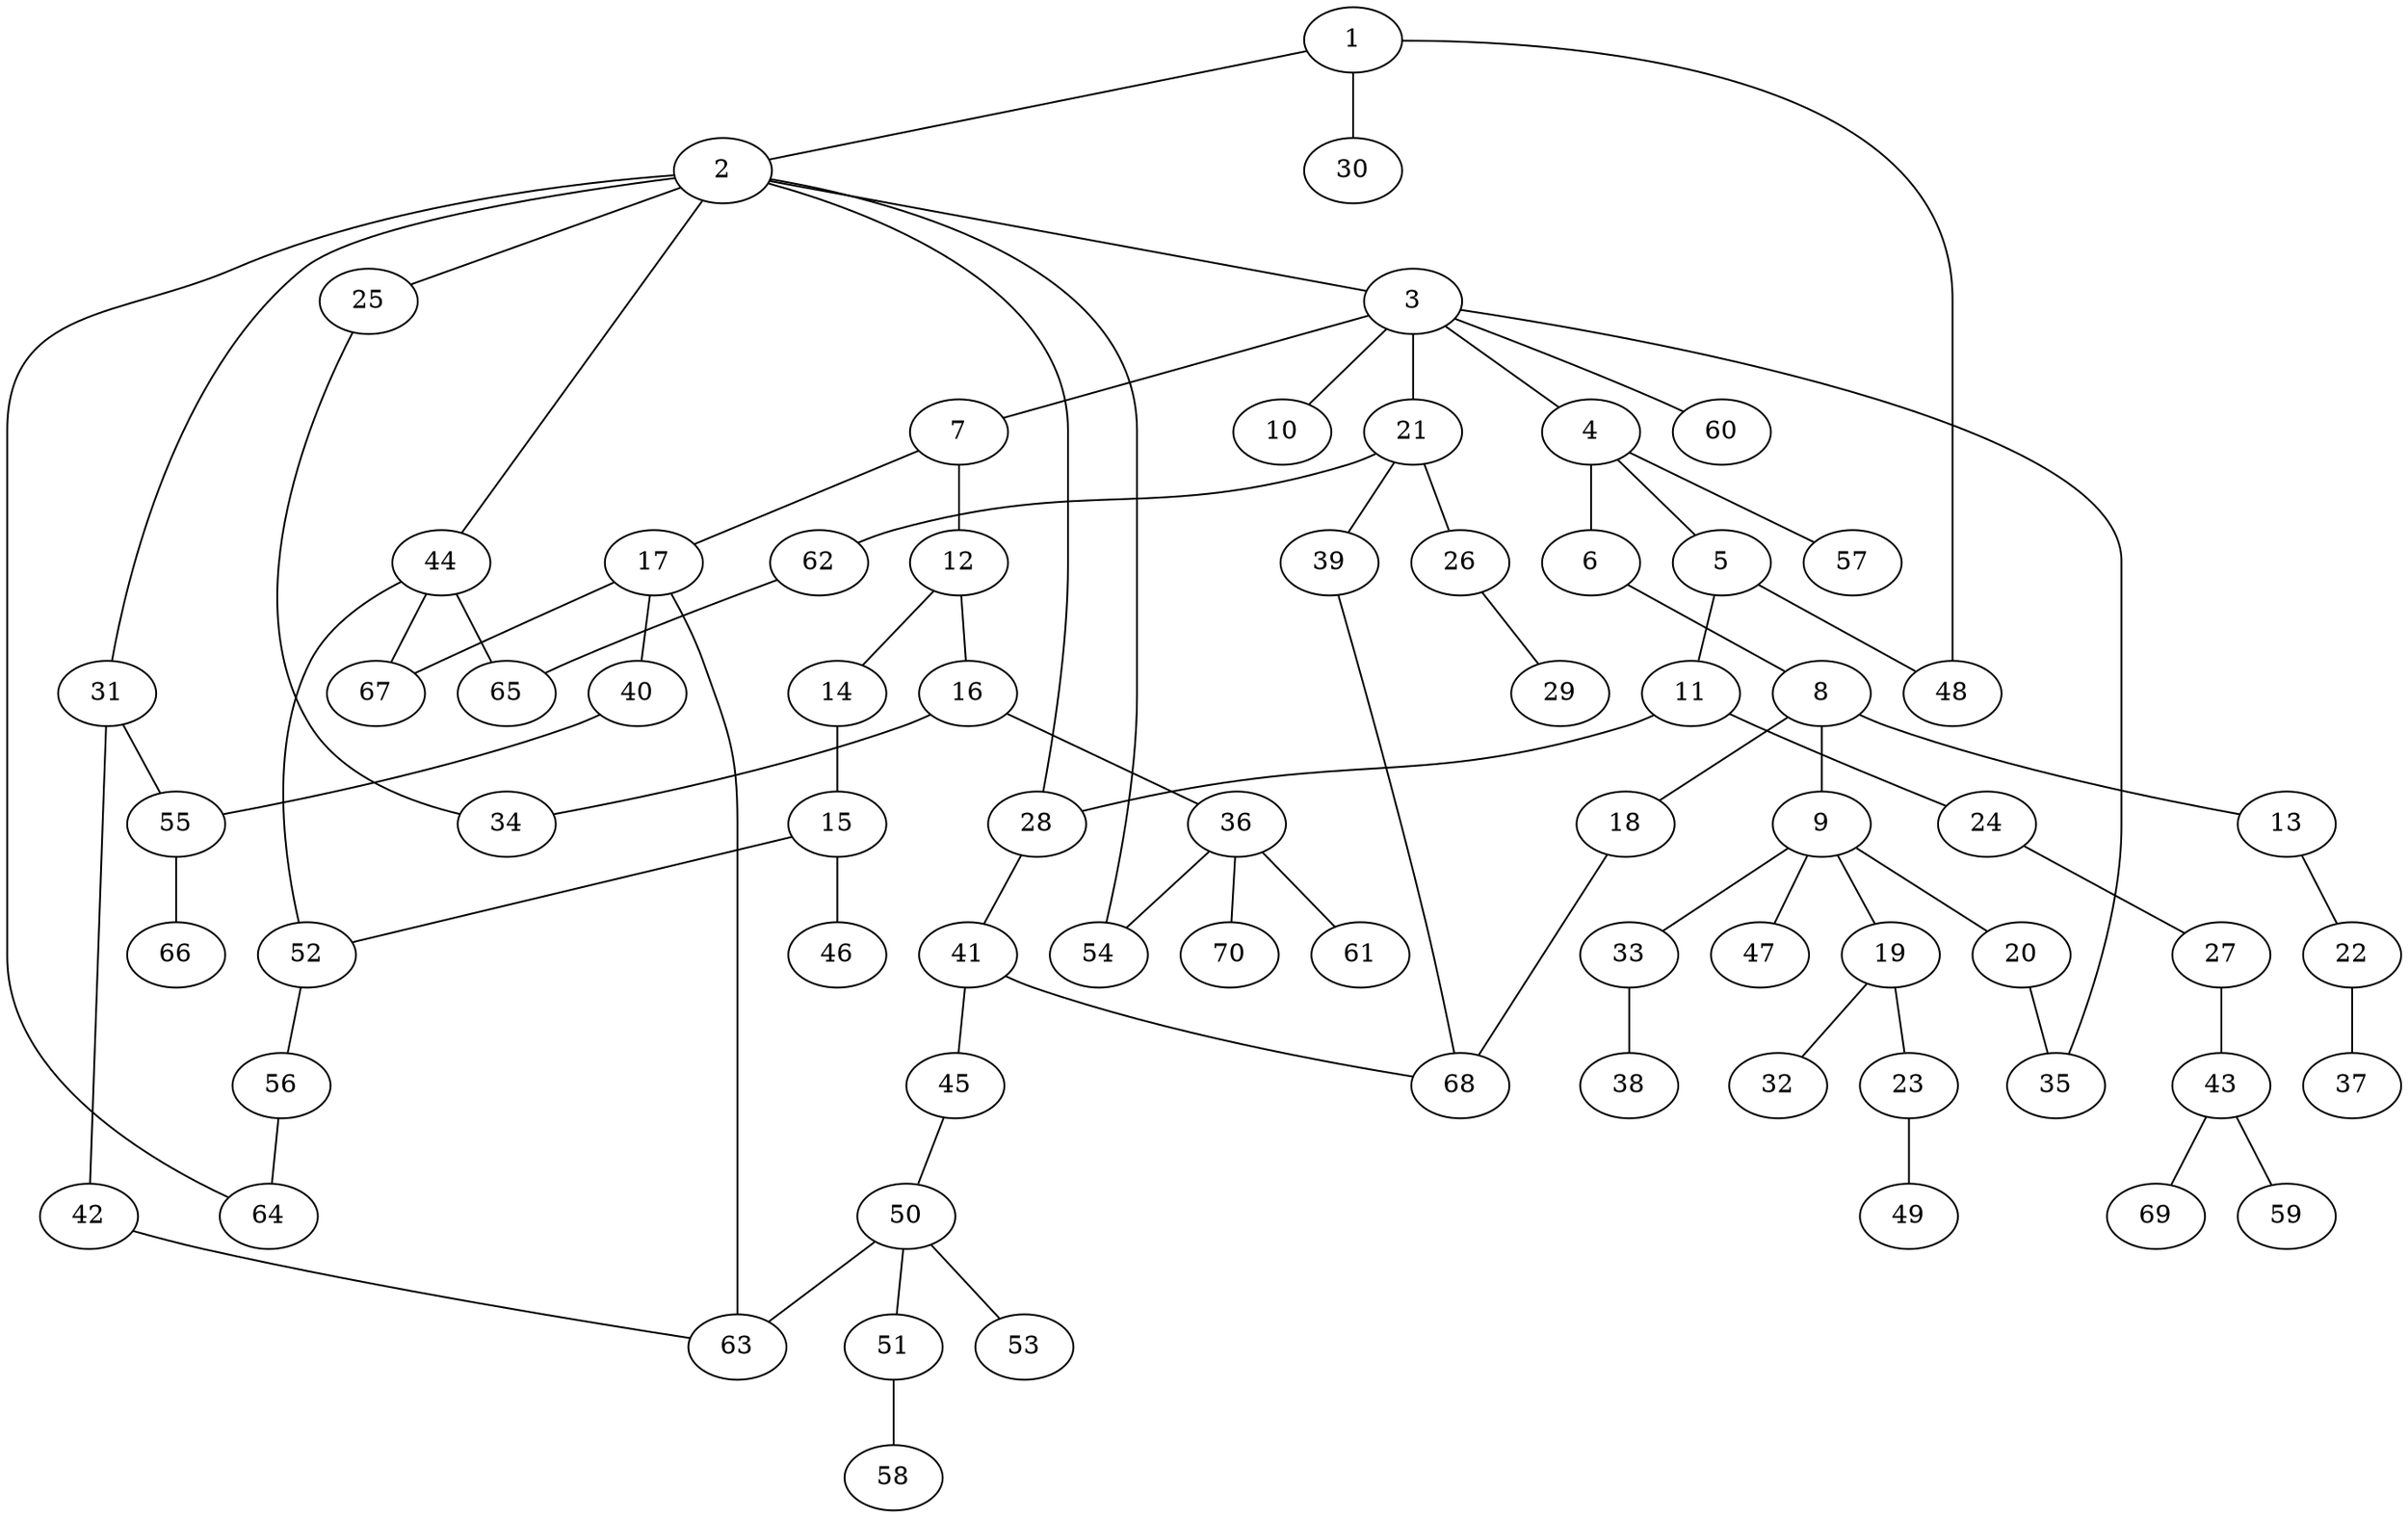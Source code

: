 graph graphname {1--2
1--30
1--48
2--3
2--25
2--28
2--31
2--44
2--54
2--64
3--4
3--7
3--10
3--21
3--35
3--60
4--5
4--6
4--57
5--11
5--48
6--8
7--12
7--17
8--9
8--13
8--18
9--19
9--20
9--33
9--47
11--24
11--28
12--14
12--16
13--22
14--15
15--46
15--52
16--34
16--36
17--40
17--63
17--67
18--68
19--23
19--32
20--35
21--26
21--39
21--62
22--37
23--49
24--27
25--34
26--29
27--43
28--41
31--42
31--55
33--38
36--54
36--61
36--70
39--68
40--55
41--45
41--68
42--63
43--59
43--69
44--52
44--65
44--67
45--50
50--51
50--53
50--63
51--58
52--56
55--66
56--64
62--65
}